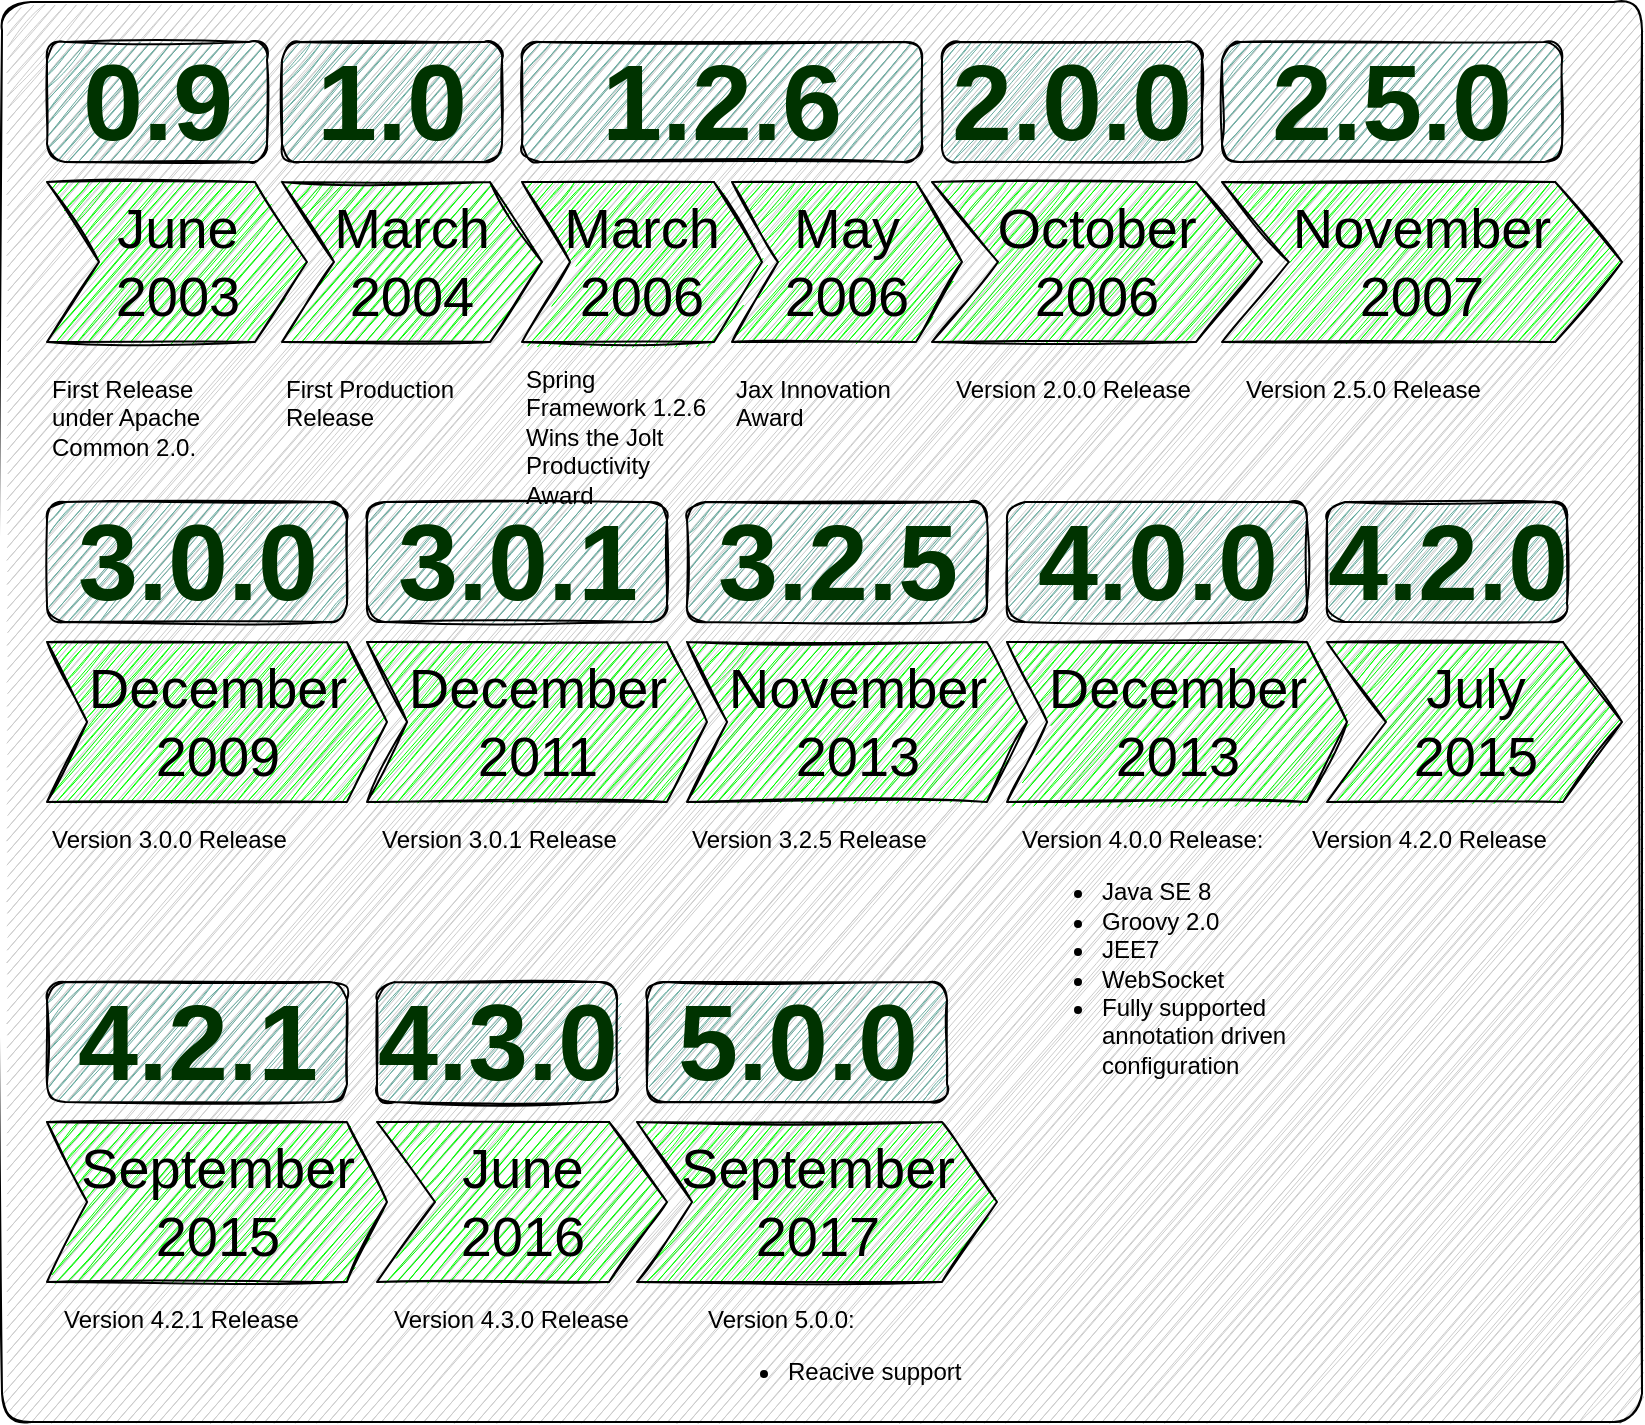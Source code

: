 <mxfile version="15.4.0" type="device"><diagram name="Page-1" id="d9b1e647-80fa-b4a2-5024-87a742678bcc"><mxGraphModel dx="1106" dy="822" grid="1" gridSize="10" guides="1" tooltips="1" connect="1" arrows="1" fold="1" page="1" pageScale="1" pageWidth="1100" pageHeight="850" background="none" math="0" shadow="0"><root><mxCell id="0"/><mxCell id="1" parent="0"/><mxCell id="fV-gMJcmqGLqIFG2T1NA-41" value="" style="rounded=1;whiteSpace=wrap;html=1;glass=0;sketch=1;fontSize=12;fontColor=#003300;strokeColor=default;strokeWidth=1;fillColor=#CCCCCC;arcSize=2;" vertex="1" parent="1"><mxGeometry y="90" width="820" height="710" as="geometry"/></mxCell><mxCell id="57fe6abec08f04cb-1" value="June 2003" style="shape=step;whiteSpace=wrap;html=1;fontSize=28;fillColor=#00FF00;fontColor=default;strokeColor=default;labelBackgroundColor=none;labelBorderColor=none;strokeWidth=1;shadow=0;sketch=1;" parent="1" vertex="1"><mxGeometry x="22.5" y="180" width="130" height="80" as="geometry"/></mxCell><mxCell id="57fe6abec08f04cb-2" value="March 2004" style="shape=step;whiteSpace=wrap;html=1;fontSize=28;fillColor=#00FF00;fontColor=default;strokeColor=default;labelBackgroundColor=none;labelBorderColor=none;strokeWidth=1;shadow=0;sketch=1;" parent="1" vertex="1"><mxGeometry x="140" y="180" width="130" height="80" as="geometry"/></mxCell><mxCell id="57fe6abec08f04cb-3" value="March 2006" style="shape=step;whiteSpace=wrap;html=1;fontSize=28;fillColor=#00FF00;fontColor=default;strokeColor=default;labelBackgroundColor=none;labelBorderColor=none;strokeWidth=1;shadow=0;sketch=1;" parent="1" vertex="1"><mxGeometry x="260" y="180" width="120" height="80" as="geometry"/></mxCell><mxCell id="57fe6abec08f04cb-4" value="May 2006" style="shape=step;whiteSpace=wrap;html=1;fontSize=28;fillColor=#00FF00;fontColor=default;strokeColor=default;labelBackgroundColor=none;labelBorderColor=none;strokeWidth=1;shadow=0;sketch=1;" parent="1" vertex="1"><mxGeometry x="365" y="180" width="115" height="80" as="geometry"/></mxCell><mxCell id="57fe6abec08f04cb-7" value="0.9" style="text;html=1;strokeColor=default;fillColor=#67AB9F;align=center;verticalAlign=middle;whiteSpace=wrap;fontSize=54;fontStyle=1;fontColor=#003300;strokeWidth=1;rounded=1;glass=0;sketch=1;" parent="1" vertex="1"><mxGeometry x="22.5" y="110" width="110" height="60" as="geometry"/></mxCell><mxCell id="57fe6abec08f04cb-8" value="First Release under Apache Common 2.0." style="text;spacingTop=-5;fillColor=#ffffff;whiteSpace=wrap;html=1;align=left;fontSize=12;fontFamily=Helvetica;fillColor=none;strokeColor=none;" parent="1" vertex="1"><mxGeometry x="22.5" y="275" width="100" height="40" as="geometry"/></mxCell><mxCell id="57fe6abec08f04cb-9" value="First Production Release" style="text;spacingTop=-5;fillColor=#ffffff;whiteSpace=wrap;html=1;align=left;fontSize=12;fontFamily=Helvetica;fillColor=none;strokeColor=none;" parent="1" vertex="1"><mxGeometry x="140" y="275" width="110" height="45" as="geometry"/></mxCell><mxCell id="57fe6abec08f04cb-10" value="Spring Framework 1.2.6 Wins the Jolt Productivity Award" style="text;spacingTop=-5;fillColor=#ffffff;whiteSpace=wrap;html=1;align=left;fontSize=12;fontFamily=Helvetica;fillColor=none;strokeColor=none;" parent="1" vertex="1"><mxGeometry x="260" y="270" width="100" height="80" as="geometry"/></mxCell><mxCell id="57fe6abec08f04cb-11" value="Jax Innovation Award" style="text;spacingTop=-5;fillColor=#ffffff;whiteSpace=wrap;html=1;align=left;fontSize=12;fontFamily=Helvetica;fillColor=none;strokeColor=none;" parent="1" vertex="1"><mxGeometry x="365" y="275" width="95" height="20" as="geometry"/></mxCell><mxCell id="fV-gMJcmqGLqIFG2T1NA-1" value="1.0" style="text;html=1;strokeColor=default;fillColor=#67AB9F;align=center;verticalAlign=middle;whiteSpace=wrap;fontSize=54;fontStyle=1;fontColor=#003300;strokeWidth=1;rounded=1;glass=0;sketch=1;" vertex="1" parent="1"><mxGeometry x="140" y="110" width="110" height="60" as="geometry"/></mxCell><mxCell id="fV-gMJcmqGLqIFG2T1NA-2" value="October 2006" style="shape=step;whiteSpace=wrap;html=1;fontSize=28;fillColor=#00FF00;fontColor=default;strokeColor=default;labelBackgroundColor=none;labelBorderColor=none;strokeWidth=1;shadow=0;sketch=1;" vertex="1" parent="1"><mxGeometry x="465" y="180" width="165" height="80" as="geometry"/></mxCell><mxCell id="fV-gMJcmqGLqIFG2T1NA-3" value="November 2013" style="shape=step;whiteSpace=wrap;html=1;fontSize=28;fillColor=#00FF00;fontColor=default;strokeColor=default;labelBackgroundColor=none;labelBorderColor=none;strokeWidth=1;shadow=0;sketch=1;size=0.118;" vertex="1" parent="1"><mxGeometry x="342.5" y="410" width="170" height="80" as="geometry"/></mxCell><mxCell id="fV-gMJcmqGLqIFG2T1NA-4" value="December 2013" style="shape=step;whiteSpace=wrap;html=1;fontSize=28;fillColor=#00FF00;fontColor=default;strokeColor=default;labelBackgroundColor=none;labelBorderColor=none;strokeWidth=1;shadow=0;sketch=1;size=0.118;" vertex="1" parent="1"><mxGeometry x="502.5" y="410" width="170" height="80" as="geometry"/></mxCell><mxCell id="fV-gMJcmqGLqIFG2T1NA-5" value="Version 2.0.0 Release" style="text;spacingTop=-5;fillColor=#ffffff;whiteSpace=wrap;html=1;align=left;fontSize=12;fontFamily=Helvetica;fillColor=none;strokeColor=none;" vertex="1" parent="1"><mxGeometry x="475" y="275" width="140" height="30" as="geometry"/></mxCell><mxCell id="fV-gMJcmqGLqIFG2T1NA-6" value="Version 3.2.5 Release" style="text;spacingTop=-5;fillColor=#ffffff;whiteSpace=wrap;html=1;align=left;fontSize=12;fontFamily=Helvetica;fillColor=none;strokeColor=none;" vertex="1" parent="1"><mxGeometry x="342.5" y="500" width="140" height="30" as="geometry"/></mxCell><mxCell id="fV-gMJcmqGLqIFG2T1NA-7" value="Version 4.0.0 Release:&lt;br&gt;&lt;ul&gt;&lt;li&gt;&lt;span&gt;Java SE 8&lt;/span&gt;&lt;/li&gt;&lt;li&gt;&lt;span&gt;Groovy 2.0&lt;/span&gt;&lt;/li&gt;&lt;li&gt;&lt;span&gt;JEE7&lt;/span&gt;&lt;/li&gt;&lt;li&gt;&lt;span&gt;WebSocket&lt;/span&gt;&lt;/li&gt;&lt;li&gt;&lt;span&gt;Fully supported annotation driven configuration&lt;/span&gt;&lt;/li&gt;&lt;/ul&gt;" style="text;spacingTop=-5;fillColor=#ffffff;whiteSpace=wrap;html=1;align=left;fontSize=12;fontFamily=Helvetica;fillColor=none;strokeColor=none;" vertex="1" parent="1"><mxGeometry x="507.5" y="500" width="140" height="30" as="geometry"/></mxCell><mxCell id="fV-gMJcmqGLqIFG2T1NA-8" value="1.2.6" style="text;html=1;strokeColor=default;fillColor=#67AB9F;align=center;verticalAlign=middle;whiteSpace=wrap;fontSize=54;fontStyle=1;fontColor=#003300;strokeWidth=1;rounded=1;glass=0;sketch=1;" vertex="1" parent="1"><mxGeometry x="260" y="110" width="200" height="60" as="geometry"/></mxCell><mxCell id="fV-gMJcmqGLqIFG2T1NA-11" value="2.0.0" style="text;html=1;strokeColor=default;fillColor=#67AB9F;align=center;verticalAlign=middle;whiteSpace=wrap;fontSize=54;fontStyle=1;fontColor=#003300;strokeWidth=1;rounded=1;glass=0;sketch=1;" vertex="1" parent="1"><mxGeometry x="470" y="110" width="130" height="60" as="geometry"/></mxCell><mxCell id="fV-gMJcmqGLqIFG2T1NA-12" value="July&lt;br&gt;2015" style="shape=step;whiteSpace=wrap;html=1;fontSize=28;fillColor=#00FF00;fontColor=default;strokeColor=default;labelBackgroundColor=none;labelBorderColor=none;strokeWidth=1;shadow=0;sketch=1;" vertex="1" parent="1"><mxGeometry x="662.5" y="410" width="147.5" height="80" as="geometry"/></mxCell><mxCell id="fV-gMJcmqGLqIFG2T1NA-14" value="Version 4.2.0 Release" style="text;spacingTop=-5;fillColor=#ffffff;whiteSpace=wrap;html=1;align=left;fontSize=12;fontFamily=Helvetica;fillColor=none;strokeColor=none;" vertex="1" parent="1"><mxGeometry x="652.5" y="500" width="140" height="30" as="geometry"/></mxCell><mxCell id="fV-gMJcmqGLqIFG2T1NA-16" value="December 2009" style="shape=step;whiteSpace=wrap;html=1;fontSize=28;fillColor=#00FF00;fontColor=default;strokeColor=default;labelBackgroundColor=none;labelBorderColor=none;strokeWidth=1;shadow=0;sketch=1;size=0.118;" vertex="1" parent="1"><mxGeometry x="22.5" y="410" width="170" height="80" as="geometry"/></mxCell><mxCell id="fV-gMJcmqGLqIFG2T1NA-17" value="December 2011" style="shape=step;whiteSpace=wrap;html=1;fontSize=28;fillColor=#00FF00;fontColor=default;strokeColor=default;labelBackgroundColor=none;labelBorderColor=none;strokeWidth=1;shadow=0;sketch=1;size=0.118;" vertex="1" parent="1"><mxGeometry x="182.5" y="410" width="170" height="80" as="geometry"/></mxCell><mxCell id="fV-gMJcmqGLqIFG2T1NA-18" value="Version 3.0.0 Release" style="text;spacingTop=-5;fillColor=#ffffff;whiteSpace=wrap;html=1;align=left;fontSize=12;fontFamily=Helvetica;fillColor=none;strokeColor=none;" vertex="1" parent="1"><mxGeometry x="22.5" y="500" width="140" height="30" as="geometry"/></mxCell><mxCell id="fV-gMJcmqGLqIFG2T1NA-19" value="Version 3.0.1 Release" style="text;spacingTop=-5;fillColor=#ffffff;whiteSpace=wrap;html=1;align=left;fontSize=12;fontFamily=Helvetica;fillColor=none;strokeColor=none;" vertex="1" parent="1"><mxGeometry x="187.5" y="500" width="140" height="30" as="geometry"/></mxCell><mxCell id="fV-gMJcmqGLqIFG2T1NA-20" value="November 2007" style="shape=step;whiteSpace=wrap;html=1;fontSize=28;fillColor=#00FF00;fontColor=default;strokeColor=default;labelBackgroundColor=none;labelBorderColor=none;strokeWidth=1;shadow=0;sketch=1;size=0.167;" vertex="1" parent="1"><mxGeometry x="610" y="180" width="200" height="80" as="geometry"/></mxCell><mxCell id="fV-gMJcmqGLqIFG2T1NA-21" value="Version 2.5.0 Release" style="text;spacingTop=-5;fillColor=#ffffff;whiteSpace=wrap;html=1;align=left;fontSize=12;fontFamily=Helvetica;fillColor=none;strokeColor=none;" vertex="1" parent="1"><mxGeometry x="620" y="275" width="140" height="30" as="geometry"/></mxCell><mxCell id="fV-gMJcmqGLqIFG2T1NA-22" value="2.5.0" style="text;html=1;strokeColor=default;fillColor=#67AB9F;align=center;verticalAlign=middle;whiteSpace=wrap;fontSize=54;fontStyle=1;fontColor=#003300;strokeWidth=1;rounded=1;glass=0;sketch=1;" vertex="1" parent="1"><mxGeometry x="610" y="110" width="170" height="60" as="geometry"/></mxCell><mxCell id="fV-gMJcmqGLqIFG2T1NA-23" value="3.0.0" style="text;html=1;strokeColor=default;fillColor=#67AB9F;align=center;verticalAlign=middle;whiteSpace=wrap;fontSize=54;fontStyle=1;fontColor=#003300;strokeWidth=1;rounded=1;glass=0;sketch=1;" vertex="1" parent="1"><mxGeometry x="22.5" y="340" width="150" height="60" as="geometry"/></mxCell><mxCell id="fV-gMJcmqGLqIFG2T1NA-24" value="3.0.1" style="text;html=1;strokeColor=default;fillColor=#67AB9F;align=center;verticalAlign=middle;whiteSpace=wrap;fontSize=54;fontStyle=1;fontColor=#003300;strokeWidth=1;rounded=1;glass=0;sketch=1;" vertex="1" parent="1"><mxGeometry x="182.5" y="340" width="150" height="60" as="geometry"/></mxCell><mxCell id="fV-gMJcmqGLqIFG2T1NA-25" value="3.2.5" style="text;html=1;strokeColor=default;fillColor=#67AB9F;align=center;verticalAlign=middle;whiteSpace=wrap;fontSize=54;fontStyle=1;fontColor=#003300;strokeWidth=1;rounded=1;glass=0;sketch=1;" vertex="1" parent="1"><mxGeometry x="342.5" y="340" width="150" height="60" as="geometry"/></mxCell><mxCell id="fV-gMJcmqGLqIFG2T1NA-26" value="4.0.0" style="text;html=1;strokeColor=default;fillColor=#67AB9F;align=center;verticalAlign=middle;whiteSpace=wrap;fontSize=54;fontStyle=1;fontColor=#003300;strokeWidth=1;rounded=1;glass=0;sketch=1;" vertex="1" parent="1"><mxGeometry x="502.5" y="340" width="150" height="60" as="geometry"/></mxCell><mxCell id="fV-gMJcmqGLqIFG2T1NA-27" value="4.2.0" style="text;html=1;strokeColor=default;fillColor=#67AB9F;align=center;verticalAlign=middle;whiteSpace=wrap;fontSize=54;fontStyle=1;fontColor=#003300;strokeWidth=1;rounded=1;glass=0;sketch=1;" vertex="1" parent="1"><mxGeometry x="662.5" y="340" width="120" height="60" as="geometry"/></mxCell><mxCell id="fV-gMJcmqGLqIFG2T1NA-29" value="September 2015" style="shape=step;whiteSpace=wrap;html=1;fontSize=28;fillColor=#00FF00;fontColor=default;strokeColor=default;labelBackgroundColor=none;labelBorderColor=none;strokeWidth=1;shadow=0;sketch=1;size=0.118;" vertex="1" parent="1"><mxGeometry x="22.5" y="650" width="170" height="80" as="geometry"/></mxCell><mxCell id="fV-gMJcmqGLqIFG2T1NA-30" value="Version 4.2.1 Release" style="text;spacingTop=-5;fillColor=#ffffff;whiteSpace=wrap;html=1;align=left;fontSize=12;fontFamily=Helvetica;fillColor=none;strokeColor=none;" vertex="1" parent="1"><mxGeometry x="28.75" y="740" width="140" height="40" as="geometry"/></mxCell><mxCell id="fV-gMJcmqGLqIFG2T1NA-31" value="4.2.1" style="text;html=1;strokeColor=default;fillColor=#67AB9F;align=center;verticalAlign=middle;whiteSpace=wrap;fontSize=54;fontStyle=1;fontColor=#003300;strokeWidth=1;rounded=1;glass=0;sketch=1;" vertex="1" parent="1"><mxGeometry x="22.5" y="580" width="150" height="60" as="geometry"/></mxCell><mxCell id="fV-gMJcmqGLqIFG2T1NA-32" value="June&lt;br&gt;2016" style="shape=step;whiteSpace=wrap;html=1;fontSize=28;fillColor=#00FF00;fontColor=default;strokeColor=default;labelBackgroundColor=none;labelBorderColor=none;strokeWidth=1;shadow=0;sketch=1;" vertex="1" parent="1"><mxGeometry x="187.5" y="650" width="145" height="80" as="geometry"/></mxCell><mxCell id="fV-gMJcmqGLqIFG2T1NA-33" value="Version 4.3.0 Release" style="text;spacingTop=-5;fillColor=#ffffff;whiteSpace=wrap;html=1;align=left;fontSize=12;fontFamily=Helvetica;fillColor=none;strokeColor=none;" vertex="1" parent="1"><mxGeometry x="193.75" y="740" width="140" height="30" as="geometry"/></mxCell><mxCell id="fV-gMJcmqGLqIFG2T1NA-34" value="4.3.0" style="text;html=1;strokeColor=default;fillColor=#67AB9F;align=center;verticalAlign=middle;whiteSpace=wrap;fontSize=54;fontStyle=1;fontColor=#003300;strokeWidth=1;rounded=1;glass=0;sketch=1;" vertex="1" parent="1"><mxGeometry x="187.5" y="580" width="120" height="60" as="geometry"/></mxCell><mxCell id="fV-gMJcmqGLqIFG2T1NA-35" value="September 2017" style="shape=step;whiteSpace=wrap;html=1;fontSize=28;fillColor=#00FF00;fontColor=default;strokeColor=default;labelBackgroundColor=none;labelBorderColor=none;strokeWidth=1;shadow=0;sketch=1;size=0.153;" vertex="1" parent="1"><mxGeometry x="317.5" y="650" width="180" height="80" as="geometry"/></mxCell><mxCell id="fV-gMJcmqGLqIFG2T1NA-36" value="Version 5.0.0:&lt;br&gt;&lt;ul&gt;&lt;li&gt;Reacive support&lt;/li&gt;&lt;/ul&gt;" style="text;spacingTop=-5;fillColor=#ffffff;whiteSpace=wrap;html=1;align=left;fontSize=12;fontFamily=Helvetica;fillColor=none;strokeColor=none;" vertex="1" parent="1"><mxGeometry x="351.25" y="740" width="140" height="20" as="geometry"/></mxCell><mxCell id="fV-gMJcmqGLqIFG2T1NA-37" value="5.0.0" style="text;html=1;strokeColor=default;fillColor=#67AB9F;align=center;verticalAlign=middle;whiteSpace=wrap;fontSize=54;fontStyle=1;fontColor=#003300;strokeWidth=1;rounded=1;glass=0;sketch=1;" vertex="1" parent="1"><mxGeometry x="322.5" y="580" width="150" height="60" as="geometry"/></mxCell></root></mxGraphModel></diagram></mxfile>